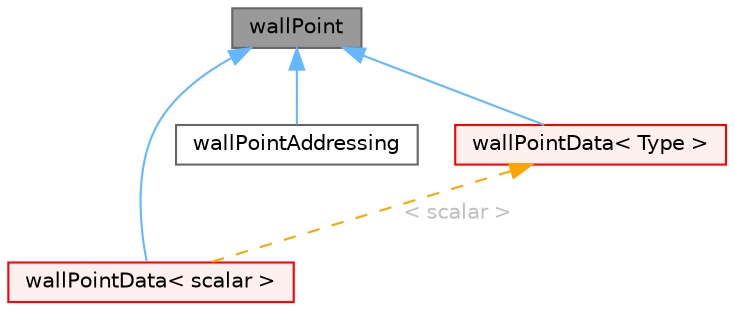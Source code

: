 digraph "wallPoint"
{
 // LATEX_PDF_SIZE
  bgcolor="transparent";
  edge [fontname=Helvetica,fontsize=10,labelfontname=Helvetica,labelfontsize=10];
  node [fontname=Helvetica,fontsize=10,shape=box,height=0.2,width=0.4];
  Node1 [id="Node000001",label="wallPoint",height=0.2,width=0.4,color="gray40", fillcolor="grey60", style="filled", fontcolor="black",tooltip="Holds information regarding nearest wall point. Used in wall distance calculation."];
  Node1 -> Node2 [id="edge1_Node000001_Node000002",dir="back",color="steelblue1",style="solid",tooltip=" "];
  Node2 [id="Node000002",label="wallPointData\< scalar \>",height=0.2,width=0.4,color="red", fillcolor="#FFF0F0", style="filled",URL="$classFoam_1_1wallPointData.html",tooltip=" "];
  Node1 -> Node4 [id="edge2_Node000001_Node000004",dir="back",color="steelblue1",style="solid",tooltip=" "];
  Node4 [id="Node000004",label="wallPointAddressing",height=0.2,width=0.4,color="gray40", fillcolor="white", style="filled",URL="$classFoam_1_1wallPointAddressing.html",tooltip="Holds information (coordinate and origin) regarding nearest wall point."];
  Node1 -> Node5 [id="edge3_Node000001_Node000005",dir="back",color="steelblue1",style="solid",tooltip=" "];
  Node5 [id="Node000005",label="wallPointData\< Type \>",height=0.2,width=0.4,color="red", fillcolor="#FFF0F0", style="filled",URL="$classFoam_1_1wallPointData.html",tooltip="Holds information (coordinate and normal) regarding nearest wall point."];
  Node5 -> Node2 [id="edge4_Node000005_Node000002",dir="back",color="orange",style="dashed",tooltip=" ",label=" \< scalar \>",fontcolor="grey" ];
}
